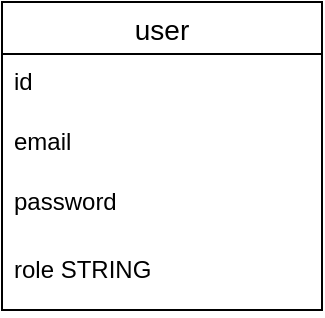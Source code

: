 <mxfile version="15.5.4" type="device"><diagram id="AM-rQrRmF2TqElmMyGfJ" name="Page-1"><mxGraphModel dx="1038" dy="579" grid="1" gridSize="10" guides="1" tooltips="1" connect="1" arrows="1" fold="1" page="1" pageScale="1" pageWidth="827" pageHeight="1169" math="0" shadow="0"><root><mxCell id="0"/><mxCell id="1" parent="0"/><mxCell id="jZNm5WaNm5xMkCwiMCX6-1" value="user" style="swimlane;fontStyle=0;childLayout=stackLayout;horizontal=1;startSize=26;horizontalStack=0;resizeParent=1;resizeParentMax=0;resizeLast=0;collapsible=1;marginBottom=0;align=center;fontSize=14;" vertex="1" parent="1"><mxGeometry x="110" y="140" width="160" height="154" as="geometry"/></mxCell><mxCell id="jZNm5WaNm5xMkCwiMCX6-2" value="id" style="text;strokeColor=none;fillColor=none;spacingLeft=4;spacingRight=4;overflow=hidden;rotatable=0;points=[[0,0.5],[1,0.5]];portConstraint=eastwest;fontSize=12;" vertex="1" parent="jZNm5WaNm5xMkCwiMCX6-1"><mxGeometry y="26" width="160" height="30" as="geometry"/></mxCell><mxCell id="jZNm5WaNm5xMkCwiMCX6-3" value="email" style="text;strokeColor=none;fillColor=none;spacingLeft=4;spacingRight=4;overflow=hidden;rotatable=0;points=[[0,0.5],[1,0.5]];portConstraint=eastwest;fontSize=12;" vertex="1" parent="jZNm5WaNm5xMkCwiMCX6-1"><mxGeometry y="56" width="160" height="30" as="geometry"/></mxCell><mxCell id="jZNm5WaNm5xMkCwiMCX6-5" value="password" style="text;strokeColor=none;fillColor=none;spacingLeft=4;spacingRight=4;overflow=hidden;rotatable=0;points=[[0,0.5],[1,0.5]];portConstraint=eastwest;fontSize=12;" vertex="1" parent="jZNm5WaNm5xMkCwiMCX6-1"><mxGeometry y="86" width="160" height="34" as="geometry"/></mxCell><mxCell id="jZNm5WaNm5xMkCwiMCX6-4" value="role STRING" style="text;strokeColor=none;fillColor=none;spacingLeft=4;spacingRight=4;overflow=hidden;rotatable=0;points=[[0,0.5],[1,0.5]];portConstraint=eastwest;fontSize=12;" vertex="1" parent="jZNm5WaNm5xMkCwiMCX6-1"><mxGeometry y="120" width="160" height="34" as="geometry"/></mxCell></root></mxGraphModel></diagram></mxfile>